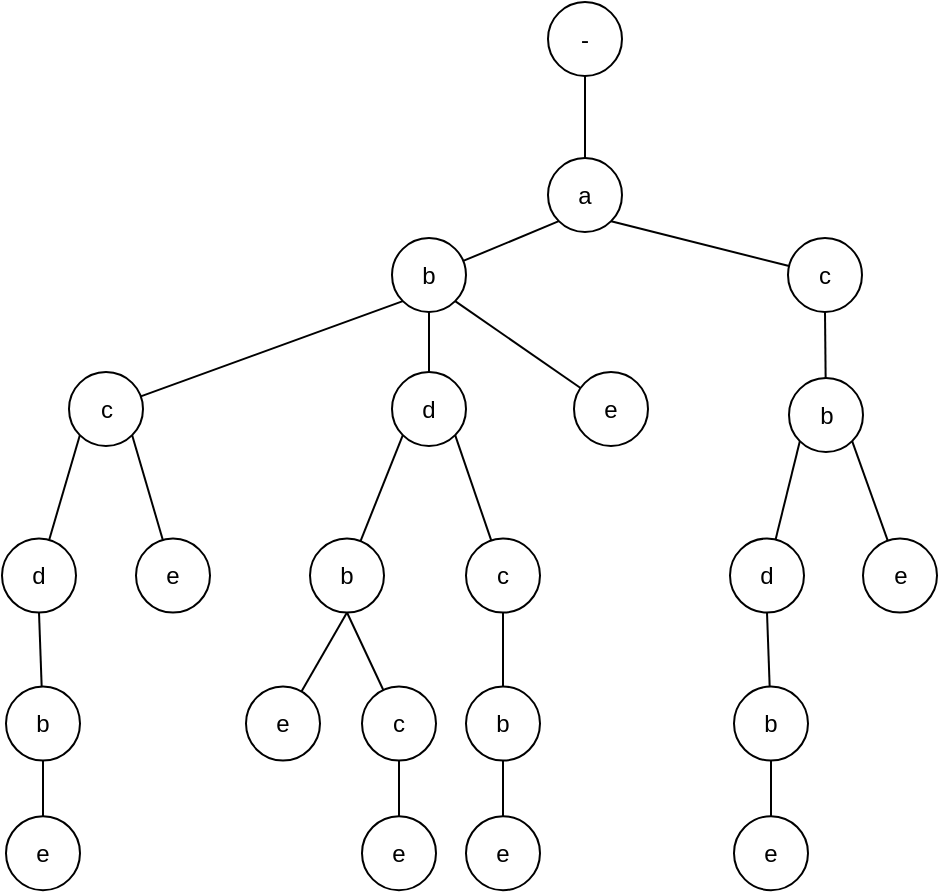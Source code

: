 <mxfile version="22.1.5" type="github">
  <diagram name="第 1 页" id="2R2rVcs6q0Jt8rsSX9Mg">
    <mxGraphModel dx="1434" dy="789" grid="0" gridSize="10" guides="1" tooltips="1" connect="1" arrows="1" fold="1" page="1" pageScale="1" pageWidth="1200" pageHeight="1920" math="0" shadow="0">
      <root>
        <mxCell id="0" />
        <mxCell id="1" parent="0" />
        <mxCell id="gsePQzeuOMIXIta1b1gM-22" value="" style="edgeStyle=orthogonalEdgeStyle;rounded=0;orthogonalLoop=1;jettySize=auto;html=1;strokeColor=default;endArrow=none;endFill=0;" edge="1" parent="1" source="gsePQzeuOMIXIta1b1gM-20" target="gsePQzeuOMIXIta1b1gM-21">
          <mxGeometry relative="1" as="geometry" />
        </mxCell>
        <mxCell id="gsePQzeuOMIXIta1b1gM-20" value="-" style="ellipse;whiteSpace=wrap;html=1;aspect=fixed;" vertex="1" parent="1">
          <mxGeometry x="502" y="117" width="37" height="37" as="geometry" />
        </mxCell>
        <mxCell id="gsePQzeuOMIXIta1b1gM-21" value="a" style="ellipse;whiteSpace=wrap;html=1;aspect=fixed;" vertex="1" parent="1">
          <mxGeometry x="502" y="195" width="37" height="37" as="geometry" />
        </mxCell>
        <mxCell id="gsePQzeuOMIXIta1b1gM-23" value="" style="rounded=0;orthogonalLoop=1;jettySize=auto;html=1;strokeColor=default;endArrow=none;endFill=0;exitX=0;exitY=1;exitDx=0;exitDy=0;" edge="1" parent="1" target="gsePQzeuOMIXIta1b1gM-24" source="gsePQzeuOMIXIta1b1gM-21">
          <mxGeometry relative="1" as="geometry">
            <mxPoint x="504" y="239" as="sourcePoint" />
          </mxGeometry>
        </mxCell>
        <mxCell id="gsePQzeuOMIXIta1b1gM-24" value="b" style="ellipse;whiteSpace=wrap;html=1;aspect=fixed;" vertex="1" parent="1">
          <mxGeometry x="424" y="235.0" width="37" height="37" as="geometry" />
        </mxCell>
        <mxCell id="gsePQzeuOMIXIta1b1gM-25" value="" style="rounded=0;orthogonalLoop=1;jettySize=auto;html=1;strokeColor=default;endArrow=none;endFill=0;exitX=1;exitY=1;exitDx=0;exitDy=0;" edge="1" parent="1" target="gsePQzeuOMIXIta1b1gM-26" source="gsePQzeuOMIXIta1b1gM-21">
          <mxGeometry relative="1" as="geometry">
            <mxPoint x="549" y="260" as="sourcePoint" />
          </mxGeometry>
        </mxCell>
        <mxCell id="gsePQzeuOMIXIta1b1gM-26" value="c" style="ellipse;whiteSpace=wrap;html=1;aspect=fixed;" vertex="1" parent="1">
          <mxGeometry x="622" y="235" width="37" height="37" as="geometry" />
        </mxCell>
        <mxCell id="gsePQzeuOMIXIta1b1gM-27" value="" style="rounded=0;orthogonalLoop=1;jettySize=auto;html=1;strokeColor=default;endArrow=none;endFill=0;exitX=0;exitY=1;exitDx=0;exitDy=0;" edge="1" parent="1" target="gsePQzeuOMIXIta1b1gM-28" source="gsePQzeuOMIXIta1b1gM-24">
          <mxGeometry relative="1" as="geometry">
            <mxPoint x="427" y="309" as="sourcePoint" />
          </mxGeometry>
        </mxCell>
        <mxCell id="gsePQzeuOMIXIta1b1gM-28" value="c" style="ellipse;whiteSpace=wrap;html=1;aspect=fixed;" vertex="1" parent="1">
          <mxGeometry x="262.5" y="302" width="37" height="37" as="geometry" />
        </mxCell>
        <mxCell id="gsePQzeuOMIXIta1b1gM-29" value="" style="rounded=0;orthogonalLoop=1;jettySize=auto;html=1;strokeColor=default;endArrow=none;endFill=0;exitX=0.5;exitY=1;exitDx=0;exitDy=0;" edge="1" parent="1" target="gsePQzeuOMIXIta1b1gM-30" source="gsePQzeuOMIXIta1b1gM-24">
          <mxGeometry relative="1" as="geometry">
            <mxPoint x="484" y="354" as="sourcePoint" />
          </mxGeometry>
        </mxCell>
        <mxCell id="gsePQzeuOMIXIta1b1gM-30" value="d" style="ellipse;whiteSpace=wrap;html=1;aspect=fixed;" vertex="1" parent="1">
          <mxGeometry x="424" y="302" width="37" height="37" as="geometry" />
        </mxCell>
        <mxCell id="gsePQzeuOMIXIta1b1gM-31" value="" style="rounded=0;orthogonalLoop=1;jettySize=auto;html=1;strokeColor=default;endArrow=none;endFill=0;exitX=1;exitY=1;exitDx=0;exitDy=0;" edge="1" parent="1" target="gsePQzeuOMIXIta1b1gM-32" source="gsePQzeuOMIXIta1b1gM-24">
          <mxGeometry relative="1" as="geometry">
            <mxPoint x="516.581" y="302.001" as="sourcePoint" />
          </mxGeometry>
        </mxCell>
        <mxCell id="gsePQzeuOMIXIta1b1gM-32" value="e" style="ellipse;whiteSpace=wrap;html=1;aspect=fixed;" vertex="1" parent="1">
          <mxGeometry x="515" y="302" width="37" height="37" as="geometry" />
        </mxCell>
        <mxCell id="gsePQzeuOMIXIta1b1gM-33" value="" style="rounded=0;orthogonalLoop=1;jettySize=auto;html=1;strokeColor=default;endArrow=none;endFill=0;exitX=0.5;exitY=1;exitDx=0;exitDy=0;" edge="1" parent="1" target="gsePQzeuOMIXIta1b1gM-34" source="gsePQzeuOMIXIta1b1gM-26">
          <mxGeometry relative="1" as="geometry">
            <mxPoint x="604" y="276" as="sourcePoint" />
          </mxGeometry>
        </mxCell>
        <mxCell id="gsePQzeuOMIXIta1b1gM-34" value="b" style="ellipse;whiteSpace=wrap;html=1;aspect=fixed;" vertex="1" parent="1">
          <mxGeometry x="622.5" y="305" width="37" height="37" as="geometry" />
        </mxCell>
        <mxCell id="gsePQzeuOMIXIta1b1gM-37" value="" style="rounded=0;orthogonalLoop=1;jettySize=auto;html=1;strokeColor=default;endArrow=none;endFill=0;exitX=0;exitY=1;exitDx=0;exitDy=0;" edge="1" parent="1" target="gsePQzeuOMIXIta1b1gM-38" source="gsePQzeuOMIXIta1b1gM-28">
          <mxGeometry relative="1" as="geometry">
            <mxPoint x="362.419" y="342.001" as="sourcePoint" />
          </mxGeometry>
        </mxCell>
        <mxCell id="gsePQzeuOMIXIta1b1gM-38" value="d" style="ellipse;whiteSpace=wrap;html=1;aspect=fixed;" vertex="1" parent="1">
          <mxGeometry x="229" y="385.26" width="37" height="37" as="geometry" />
        </mxCell>
        <mxCell id="gsePQzeuOMIXIta1b1gM-39" value="" style="rounded=0;orthogonalLoop=1;jettySize=auto;html=1;strokeColor=default;endArrow=none;endFill=0;exitX=1;exitY=1;exitDx=0;exitDy=0;" edge="1" parent="1" target="gsePQzeuOMIXIta1b1gM-40" source="gsePQzeuOMIXIta1b1gM-28">
          <mxGeometry relative="1" as="geometry">
            <mxPoint x="413.581" y="300.001" as="sourcePoint" />
          </mxGeometry>
        </mxCell>
        <mxCell id="gsePQzeuOMIXIta1b1gM-40" value="e" style="ellipse;whiteSpace=wrap;html=1;aspect=fixed;" vertex="1" parent="1">
          <mxGeometry x="296" y="385.26" width="37" height="37" as="geometry" />
        </mxCell>
        <mxCell id="gsePQzeuOMIXIta1b1gM-41" value="" style="rounded=0;orthogonalLoop=1;jettySize=auto;html=1;strokeColor=default;endArrow=none;endFill=0;exitX=0.5;exitY=1;exitDx=0;exitDy=0;" edge="1" parent="1" target="gsePQzeuOMIXIta1b1gM-42" source="gsePQzeuOMIXIta1b1gM-38">
          <mxGeometry relative="1" as="geometry">
            <mxPoint x="379" y="406" as="sourcePoint" />
          </mxGeometry>
        </mxCell>
        <mxCell id="gsePQzeuOMIXIta1b1gM-42" value="b" style="ellipse;whiteSpace=wrap;html=1;aspect=fixed;" vertex="1" parent="1">
          <mxGeometry x="231" y="459.26" width="37" height="37" as="geometry" />
        </mxCell>
        <mxCell id="gsePQzeuOMIXIta1b1gM-45" value="" style="rounded=0;orthogonalLoop=1;jettySize=auto;html=1;strokeColor=default;endArrow=none;endFill=0;exitX=0.5;exitY=1;exitDx=0;exitDy=0;" edge="1" parent="1" target="gsePQzeuOMIXIta1b1gM-46" source="gsePQzeuOMIXIta1b1gM-42">
          <mxGeometry relative="1" as="geometry">
            <mxPoint x="336" y="481.84" as="sourcePoint" />
          </mxGeometry>
        </mxCell>
        <mxCell id="gsePQzeuOMIXIta1b1gM-46" value="e" style="ellipse;whiteSpace=wrap;html=1;aspect=fixed;" vertex="1" parent="1">
          <mxGeometry x="231" y="524.1" width="37" height="37" as="geometry" />
        </mxCell>
        <mxCell id="gsePQzeuOMIXIta1b1gM-47" value="" style="rounded=0;orthogonalLoop=1;jettySize=auto;html=1;strokeColor=default;endArrow=none;endFill=0;exitX=0;exitY=1;exitDx=0;exitDy=0;" edge="1" parent="1" target="gsePQzeuOMIXIta1b1gM-48" source="gsePQzeuOMIXIta1b1gM-30">
          <mxGeometry relative="1" as="geometry">
            <mxPoint x="431.5" y="339" as="sourcePoint" />
          </mxGeometry>
        </mxCell>
        <mxCell id="gsePQzeuOMIXIta1b1gM-48" value="b" style="ellipse;whiteSpace=wrap;html=1;aspect=fixed;" vertex="1" parent="1">
          <mxGeometry x="383" y="385.26" width="37" height="37" as="geometry" />
        </mxCell>
        <mxCell id="gsePQzeuOMIXIta1b1gM-49" value="" style="rounded=0;orthogonalLoop=1;jettySize=auto;html=1;strokeColor=default;endArrow=none;endFill=0;exitX=1;exitY=1;exitDx=0;exitDy=0;" edge="1" parent="1" target="gsePQzeuOMIXIta1b1gM-50" source="gsePQzeuOMIXIta1b1gM-30">
          <mxGeometry relative="1" as="geometry">
            <mxPoint x="458.5" y="339" as="sourcePoint" />
          </mxGeometry>
        </mxCell>
        <mxCell id="gsePQzeuOMIXIta1b1gM-50" value="c" style="ellipse;whiteSpace=wrap;html=1;aspect=fixed;" vertex="1" parent="1">
          <mxGeometry x="461" y="385.26" width="37" height="37" as="geometry" />
        </mxCell>
        <mxCell id="gsePQzeuOMIXIta1b1gM-51" value="" style="rounded=0;orthogonalLoop=1;jettySize=auto;html=1;strokeColor=default;endArrow=none;endFill=0;exitX=0.5;exitY=1;exitDx=0;exitDy=0;" edge="1" parent="1" target="gsePQzeuOMIXIta1b1gM-52" source="gsePQzeuOMIXIta1b1gM-48">
          <mxGeometry relative="1" as="geometry">
            <mxPoint x="402" y="417" as="sourcePoint" />
          </mxGeometry>
        </mxCell>
        <mxCell id="gsePQzeuOMIXIta1b1gM-52" value="e" style="ellipse;whiteSpace=wrap;html=1;aspect=fixed;" vertex="1" parent="1">
          <mxGeometry x="351" y="459.26" width="37" height="37" as="geometry" />
        </mxCell>
        <mxCell id="gsePQzeuOMIXIta1b1gM-53" value="" style="rounded=0;orthogonalLoop=1;jettySize=auto;html=1;strokeColor=default;endArrow=none;endFill=0;exitX=0.5;exitY=1;exitDx=0;exitDy=0;" edge="1" parent="1" target="gsePQzeuOMIXIta1b1gM-54" source="gsePQzeuOMIXIta1b1gM-48">
          <mxGeometry relative="1" as="geometry">
            <mxPoint x="415" y="417" as="sourcePoint" />
          </mxGeometry>
        </mxCell>
        <mxCell id="gsePQzeuOMIXIta1b1gM-54" value="c" style="ellipse;whiteSpace=wrap;html=1;aspect=fixed;" vertex="1" parent="1">
          <mxGeometry x="409" y="459.26" width="37" height="37" as="geometry" />
        </mxCell>
        <mxCell id="gsePQzeuOMIXIta1b1gM-55" value="" style="rounded=0;orthogonalLoop=1;jettySize=auto;html=1;strokeColor=default;endArrow=none;endFill=0;exitX=0.5;exitY=1;exitDx=0;exitDy=0;" edge="1" parent="1" target="gsePQzeuOMIXIta1b1gM-56" source="gsePQzeuOMIXIta1b1gM-54">
          <mxGeometry relative="1" as="geometry">
            <mxPoint x="435" y="496.26" as="sourcePoint" />
          </mxGeometry>
        </mxCell>
        <mxCell id="gsePQzeuOMIXIta1b1gM-56" value="e" style="ellipse;whiteSpace=wrap;html=1;aspect=fixed;" vertex="1" parent="1">
          <mxGeometry x="409" y="524.1" width="37" height="37" as="geometry" />
        </mxCell>
        <mxCell id="gsePQzeuOMIXIta1b1gM-63" value="" style="rounded=0;orthogonalLoop=1;jettySize=auto;html=1;strokeColor=default;endArrow=none;endFill=0;exitX=0.5;exitY=1;exitDx=0;exitDy=0;" edge="1" parent="1" target="gsePQzeuOMIXIta1b1gM-64" source="gsePQzeuOMIXIta1b1gM-50">
          <mxGeometry relative="1" as="geometry">
            <mxPoint x="480" y="422.26" as="sourcePoint" />
          </mxGeometry>
        </mxCell>
        <mxCell id="gsePQzeuOMIXIta1b1gM-64" value="b" style="ellipse;whiteSpace=wrap;html=1;aspect=fixed;" vertex="1" parent="1">
          <mxGeometry x="461" y="459.26" width="37" height="37" as="geometry" />
        </mxCell>
        <mxCell id="gsePQzeuOMIXIta1b1gM-65" value="" style="rounded=0;orthogonalLoop=1;jettySize=auto;html=1;strokeColor=default;endArrow=none;endFill=0;exitX=0.5;exitY=1;exitDx=0;exitDy=0;" edge="1" parent="1" source="gsePQzeuOMIXIta1b1gM-64" target="gsePQzeuOMIXIta1b1gM-66">
          <mxGeometry relative="1" as="geometry">
            <mxPoint x="568" y="482.1" as="sourcePoint" />
          </mxGeometry>
        </mxCell>
        <mxCell id="gsePQzeuOMIXIta1b1gM-66" value="e" style="ellipse;whiteSpace=wrap;html=1;aspect=fixed;" vertex="1" parent="1">
          <mxGeometry x="461" y="524.1" width="37" height="37" as="geometry" />
        </mxCell>
        <mxCell id="gsePQzeuOMIXIta1b1gM-84" value="" style="rounded=0;orthogonalLoop=1;jettySize=auto;html=1;strokeColor=default;endArrow=none;endFill=0;exitX=0;exitY=1;exitDx=0;exitDy=0;" edge="1" parent="1" target="gsePQzeuOMIXIta1b1gM-85" source="gsePQzeuOMIXIta1b1gM-34">
          <mxGeometry relative="1" as="geometry">
            <mxPoint x="632" y="334" as="sourcePoint" />
          </mxGeometry>
        </mxCell>
        <mxCell id="gsePQzeuOMIXIta1b1gM-85" value="d" style="ellipse;whiteSpace=wrap;html=1;aspect=fixed;" vertex="1" parent="1">
          <mxGeometry x="593" y="385.26" width="37" height="37" as="geometry" />
        </mxCell>
        <mxCell id="gsePQzeuOMIXIta1b1gM-86" value="" style="rounded=0;orthogonalLoop=1;jettySize=auto;html=1;strokeColor=default;endArrow=none;endFill=0;exitX=0.5;exitY=1;exitDx=0;exitDy=0;" edge="1" parent="1" source="gsePQzeuOMIXIta1b1gM-85" target="gsePQzeuOMIXIta1b1gM-87">
          <mxGeometry relative="1" as="geometry">
            <mxPoint x="743" y="406" as="sourcePoint" />
          </mxGeometry>
        </mxCell>
        <mxCell id="gsePQzeuOMIXIta1b1gM-87" value="b" style="ellipse;whiteSpace=wrap;html=1;aspect=fixed;" vertex="1" parent="1">
          <mxGeometry x="595" y="459.26" width="37" height="37" as="geometry" />
        </mxCell>
        <mxCell id="gsePQzeuOMIXIta1b1gM-88" value="" style="rounded=0;orthogonalLoop=1;jettySize=auto;html=1;strokeColor=default;endArrow=none;endFill=0;exitX=0.5;exitY=1;exitDx=0;exitDy=0;" edge="1" parent="1" source="gsePQzeuOMIXIta1b1gM-87" target="gsePQzeuOMIXIta1b1gM-89">
          <mxGeometry relative="1" as="geometry">
            <mxPoint x="700" y="481.84" as="sourcePoint" />
          </mxGeometry>
        </mxCell>
        <mxCell id="gsePQzeuOMIXIta1b1gM-89" value="e" style="ellipse;whiteSpace=wrap;html=1;aspect=fixed;" vertex="1" parent="1">
          <mxGeometry x="595" y="524.1" width="37" height="37" as="geometry" />
        </mxCell>
        <mxCell id="gsePQzeuOMIXIta1b1gM-90" value="" style="rounded=0;orthogonalLoop=1;jettySize=auto;html=1;strokeColor=default;endArrow=none;endFill=0;exitX=1;exitY=1;exitDx=0;exitDy=0;" edge="1" parent="1" target="gsePQzeuOMIXIta1b1gM-91" source="gsePQzeuOMIXIta1b1gM-34">
          <mxGeometry relative="1" as="geometry">
            <mxPoint x="693" y="357.16" as="sourcePoint" />
          </mxGeometry>
        </mxCell>
        <mxCell id="gsePQzeuOMIXIta1b1gM-91" value="e" style="ellipse;whiteSpace=wrap;html=1;aspect=fixed;" vertex="1" parent="1">
          <mxGeometry x="659.5" y="385.26" width="37" height="37" as="geometry" />
        </mxCell>
      </root>
    </mxGraphModel>
  </diagram>
</mxfile>
